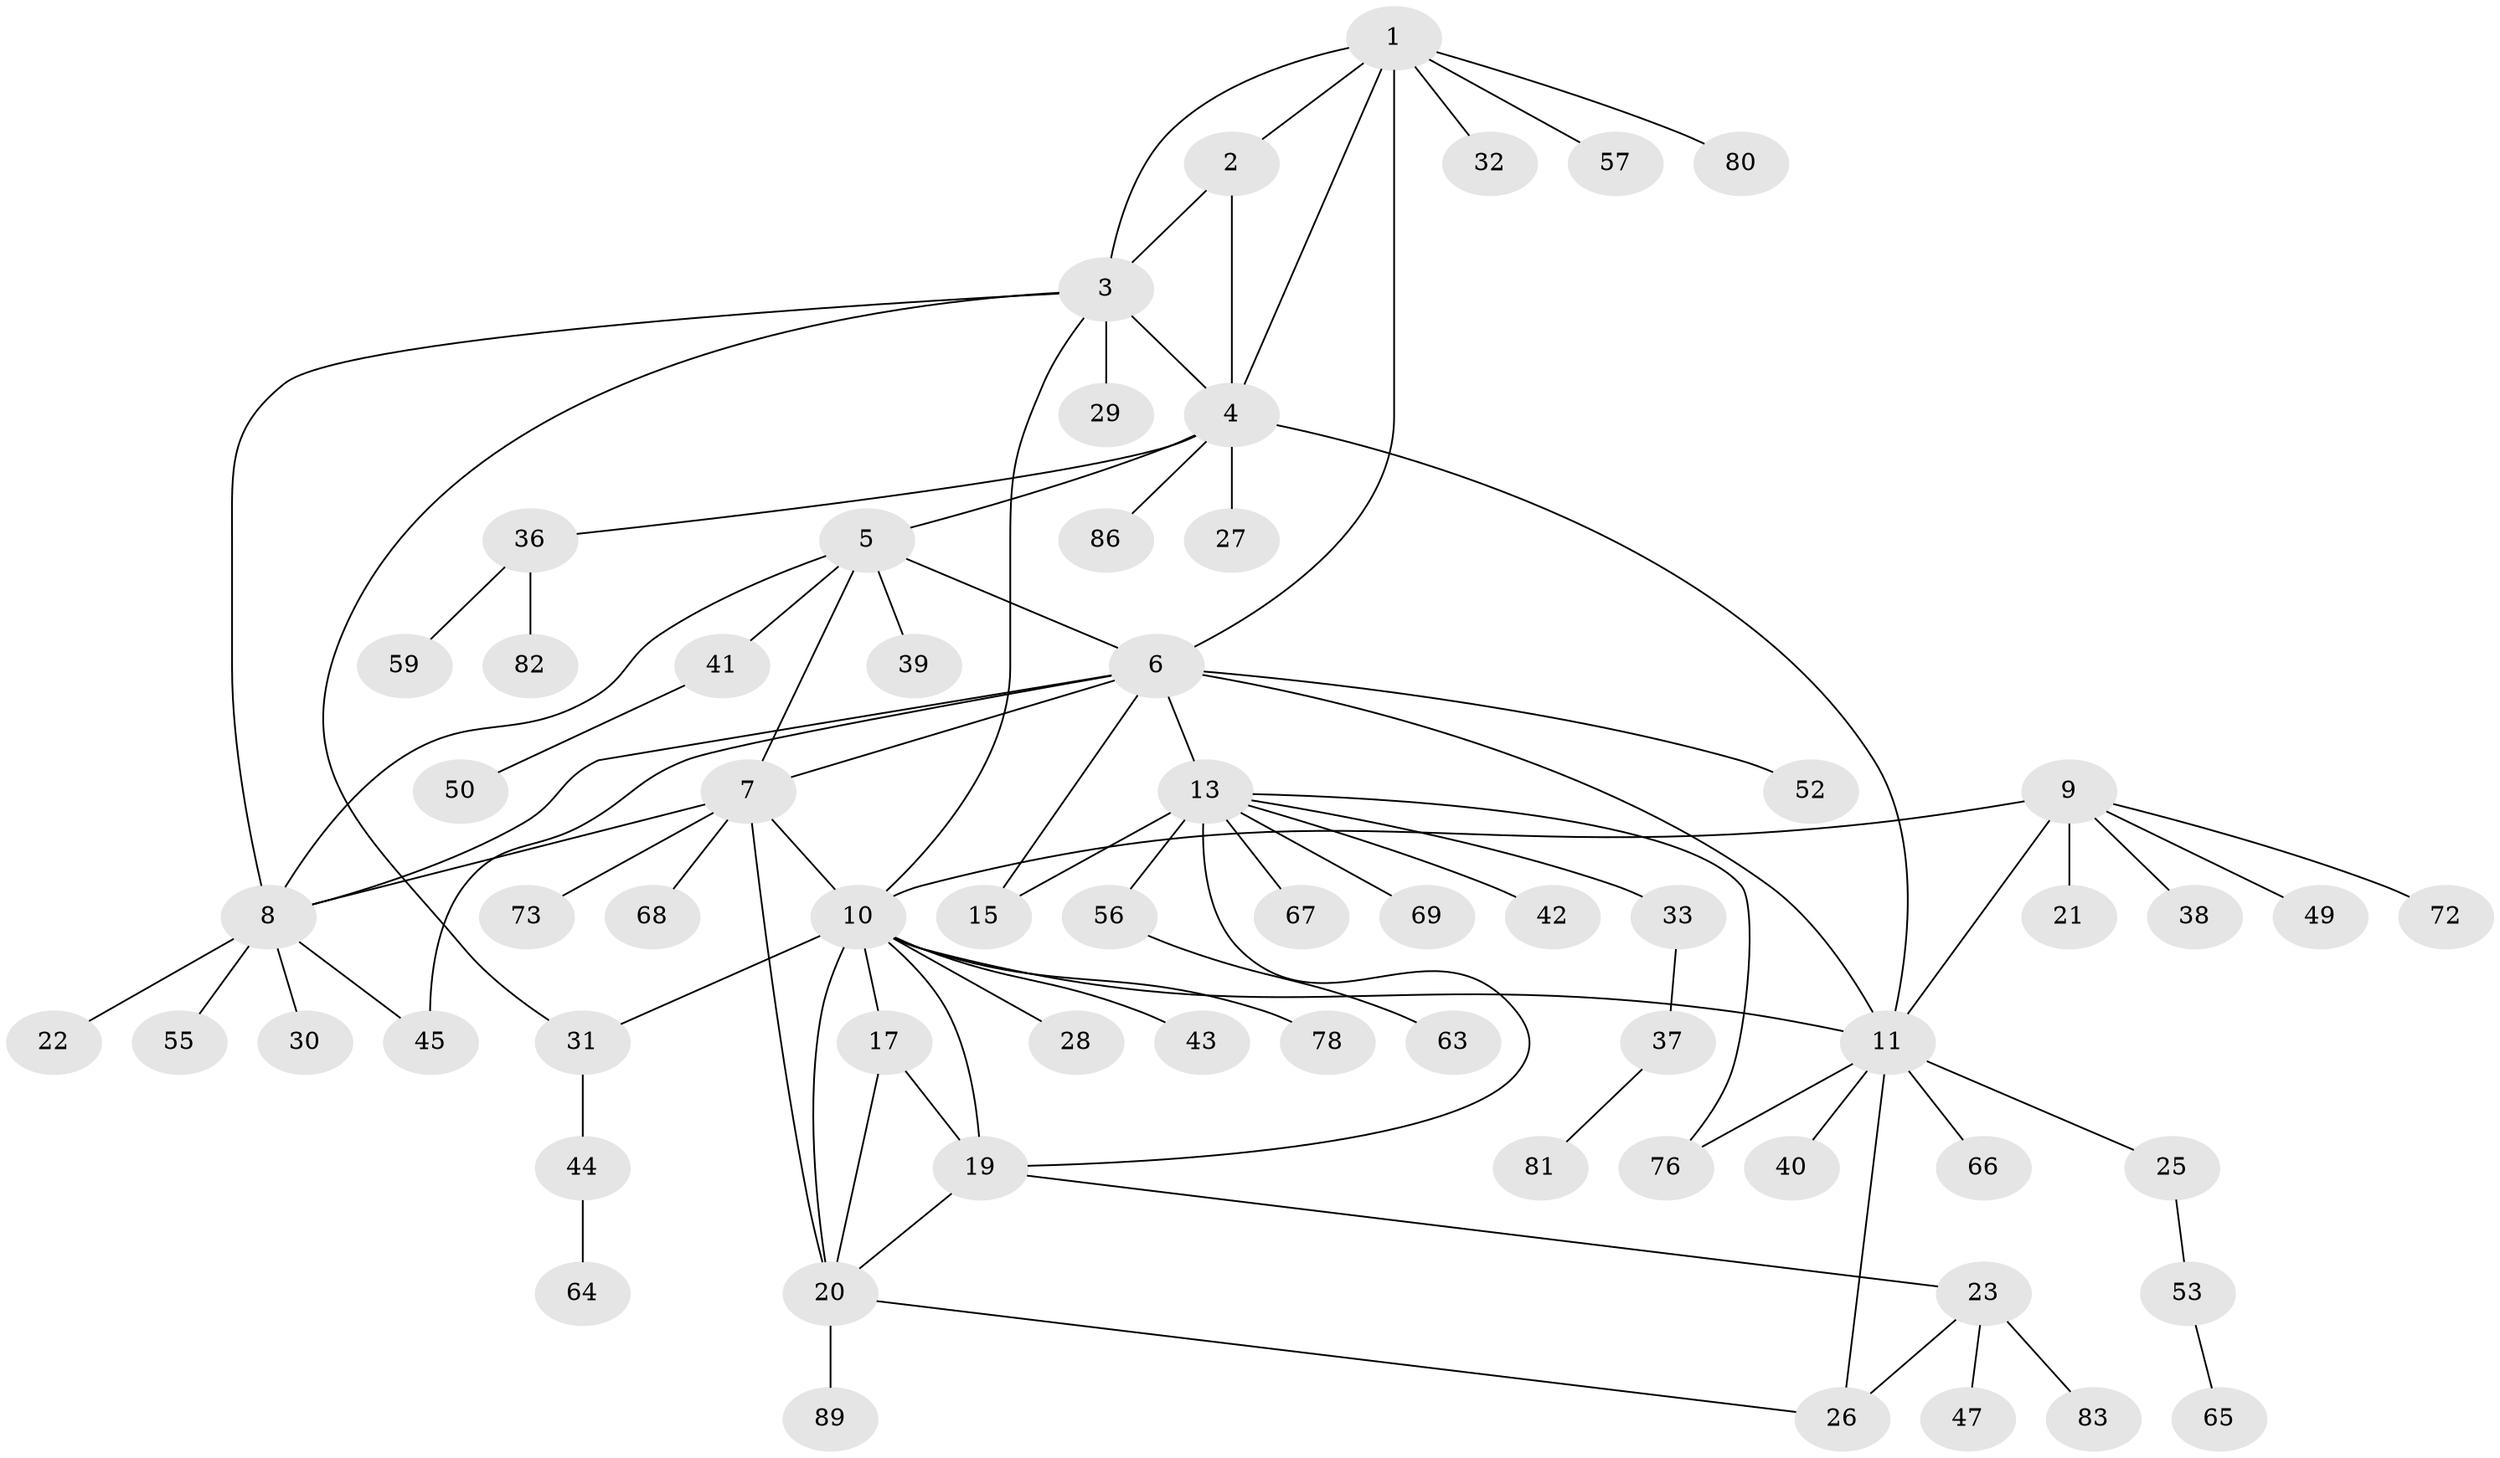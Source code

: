 // original degree distribution, {8: 0.056179775280898875, 3: 0.11235955056179775, 6: 0.033707865168539325, 5: 0.02247191011235955, 9: 0.033707865168539325, 10: 0.011235955056179775, 7: 0.02247191011235955, 2: 0.21348314606741572, 1: 0.48314606741573035, 4: 0.011235955056179775}
// Generated by graph-tools (version 1.1) at 2025/11/02/27/25 16:11:33]
// undirected, 64 vertices, 86 edges
graph export_dot {
graph [start="1"]
  node [color=gray90,style=filled];
  1 [super="+35"];
  2;
  3 [super="+24"];
  4 [super="+71"];
  5 [super="+60"];
  6 [super="+16"];
  7 [super="+75"];
  8 [super="+79"];
  9 [super="+87"];
  10 [super="+18"];
  11 [super="+12"];
  13 [super="+14"];
  15;
  17;
  19 [super="+58"];
  20 [super="+84"];
  21 [super="+46"];
  22;
  23 [super="+34"];
  25;
  26 [super="+62"];
  27;
  28;
  29;
  30 [super="+51"];
  31;
  32;
  33;
  36 [super="+77"];
  37 [super="+70"];
  38 [super="+48"];
  39;
  40 [super="+88"];
  41;
  42 [super="+54"];
  43;
  44;
  45;
  47;
  49;
  50 [super="+85"];
  52;
  53 [super="+61"];
  55;
  56 [super="+74"];
  57;
  59;
  63;
  64;
  65;
  66;
  67;
  68;
  69;
  72;
  73;
  76;
  78;
  80;
  81;
  82;
  83;
  86;
  89;
  1 -- 2;
  1 -- 3;
  1 -- 4;
  1 -- 32;
  1 -- 57;
  1 -- 80;
  1 -- 6;
  2 -- 3;
  2 -- 4;
  3 -- 4;
  3 -- 8;
  3 -- 29;
  3 -- 31;
  3 -- 10;
  4 -- 11;
  4 -- 27;
  4 -- 36;
  4 -- 86;
  4 -- 5;
  5 -- 6;
  5 -- 7;
  5 -- 8;
  5 -- 39;
  5 -- 41;
  6 -- 7;
  6 -- 8;
  6 -- 52;
  6 -- 45;
  6 -- 11;
  6 -- 13 [weight=2];
  6 -- 15;
  7 -- 8;
  7 -- 10;
  7 -- 20 [weight=2];
  7 -- 68;
  7 -- 73;
  8 -- 22;
  8 -- 30;
  8 -- 45;
  8 -- 55;
  9 -- 10;
  9 -- 11 [weight=2];
  9 -- 21;
  9 -- 38;
  9 -- 49;
  9 -- 72;
  10 -- 11 [weight=2];
  10 -- 28;
  10 -- 31;
  10 -- 43 [weight=2];
  10 -- 78;
  10 -- 17;
  10 -- 19;
  10 -- 20;
  11 -- 25;
  11 -- 26;
  11 -- 40;
  11 -- 66;
  11 -- 76;
  13 -- 15 [weight=2];
  13 -- 67;
  13 -- 69;
  13 -- 33;
  13 -- 42;
  13 -- 76;
  13 -- 19;
  13 -- 56;
  17 -- 19;
  17 -- 20;
  19 -- 20;
  19 -- 23;
  20 -- 26;
  20 -- 89;
  23 -- 47;
  23 -- 83;
  23 -- 26;
  25 -- 53;
  31 -- 44;
  33 -- 37;
  36 -- 59;
  36 -- 82;
  37 -- 81;
  41 -- 50;
  44 -- 64;
  53 -- 65;
  56 -- 63;
}
